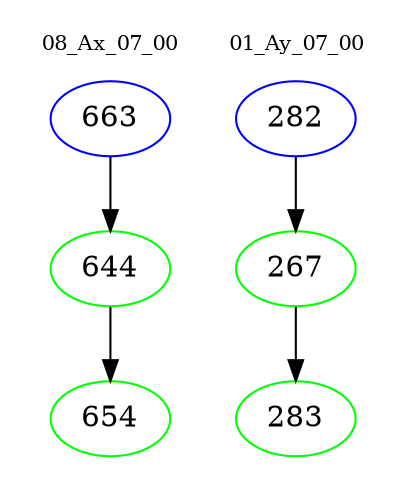 digraph{
subgraph cluster_0 {
color = white
label = "08_Ax_07_00";
fontsize=10;
T0_663 [label="663", color="blue"]
T0_663 -> T0_644 [color="black"]
T0_644 [label="644", color="green"]
T0_644 -> T0_654 [color="black"]
T0_654 [label="654", color="green"]
}
subgraph cluster_1 {
color = white
label = "01_Ay_07_00";
fontsize=10;
T1_282 [label="282", color="blue"]
T1_282 -> T1_267 [color="black"]
T1_267 [label="267", color="green"]
T1_267 -> T1_283 [color="black"]
T1_283 [label="283", color="green"]
}
}
